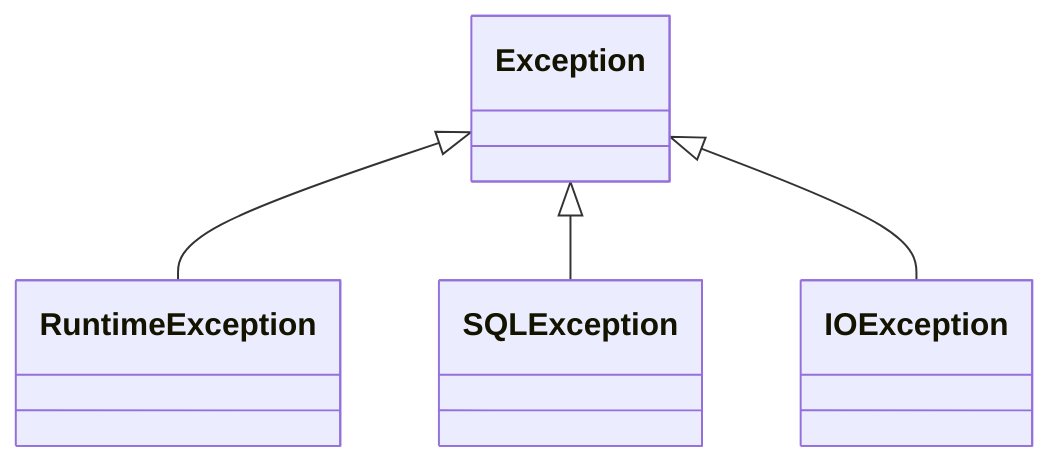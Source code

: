 classDiagram 
    Exception <|-- RuntimeException
    Exception <|-- SQLException 
    Exception <|-- IOException